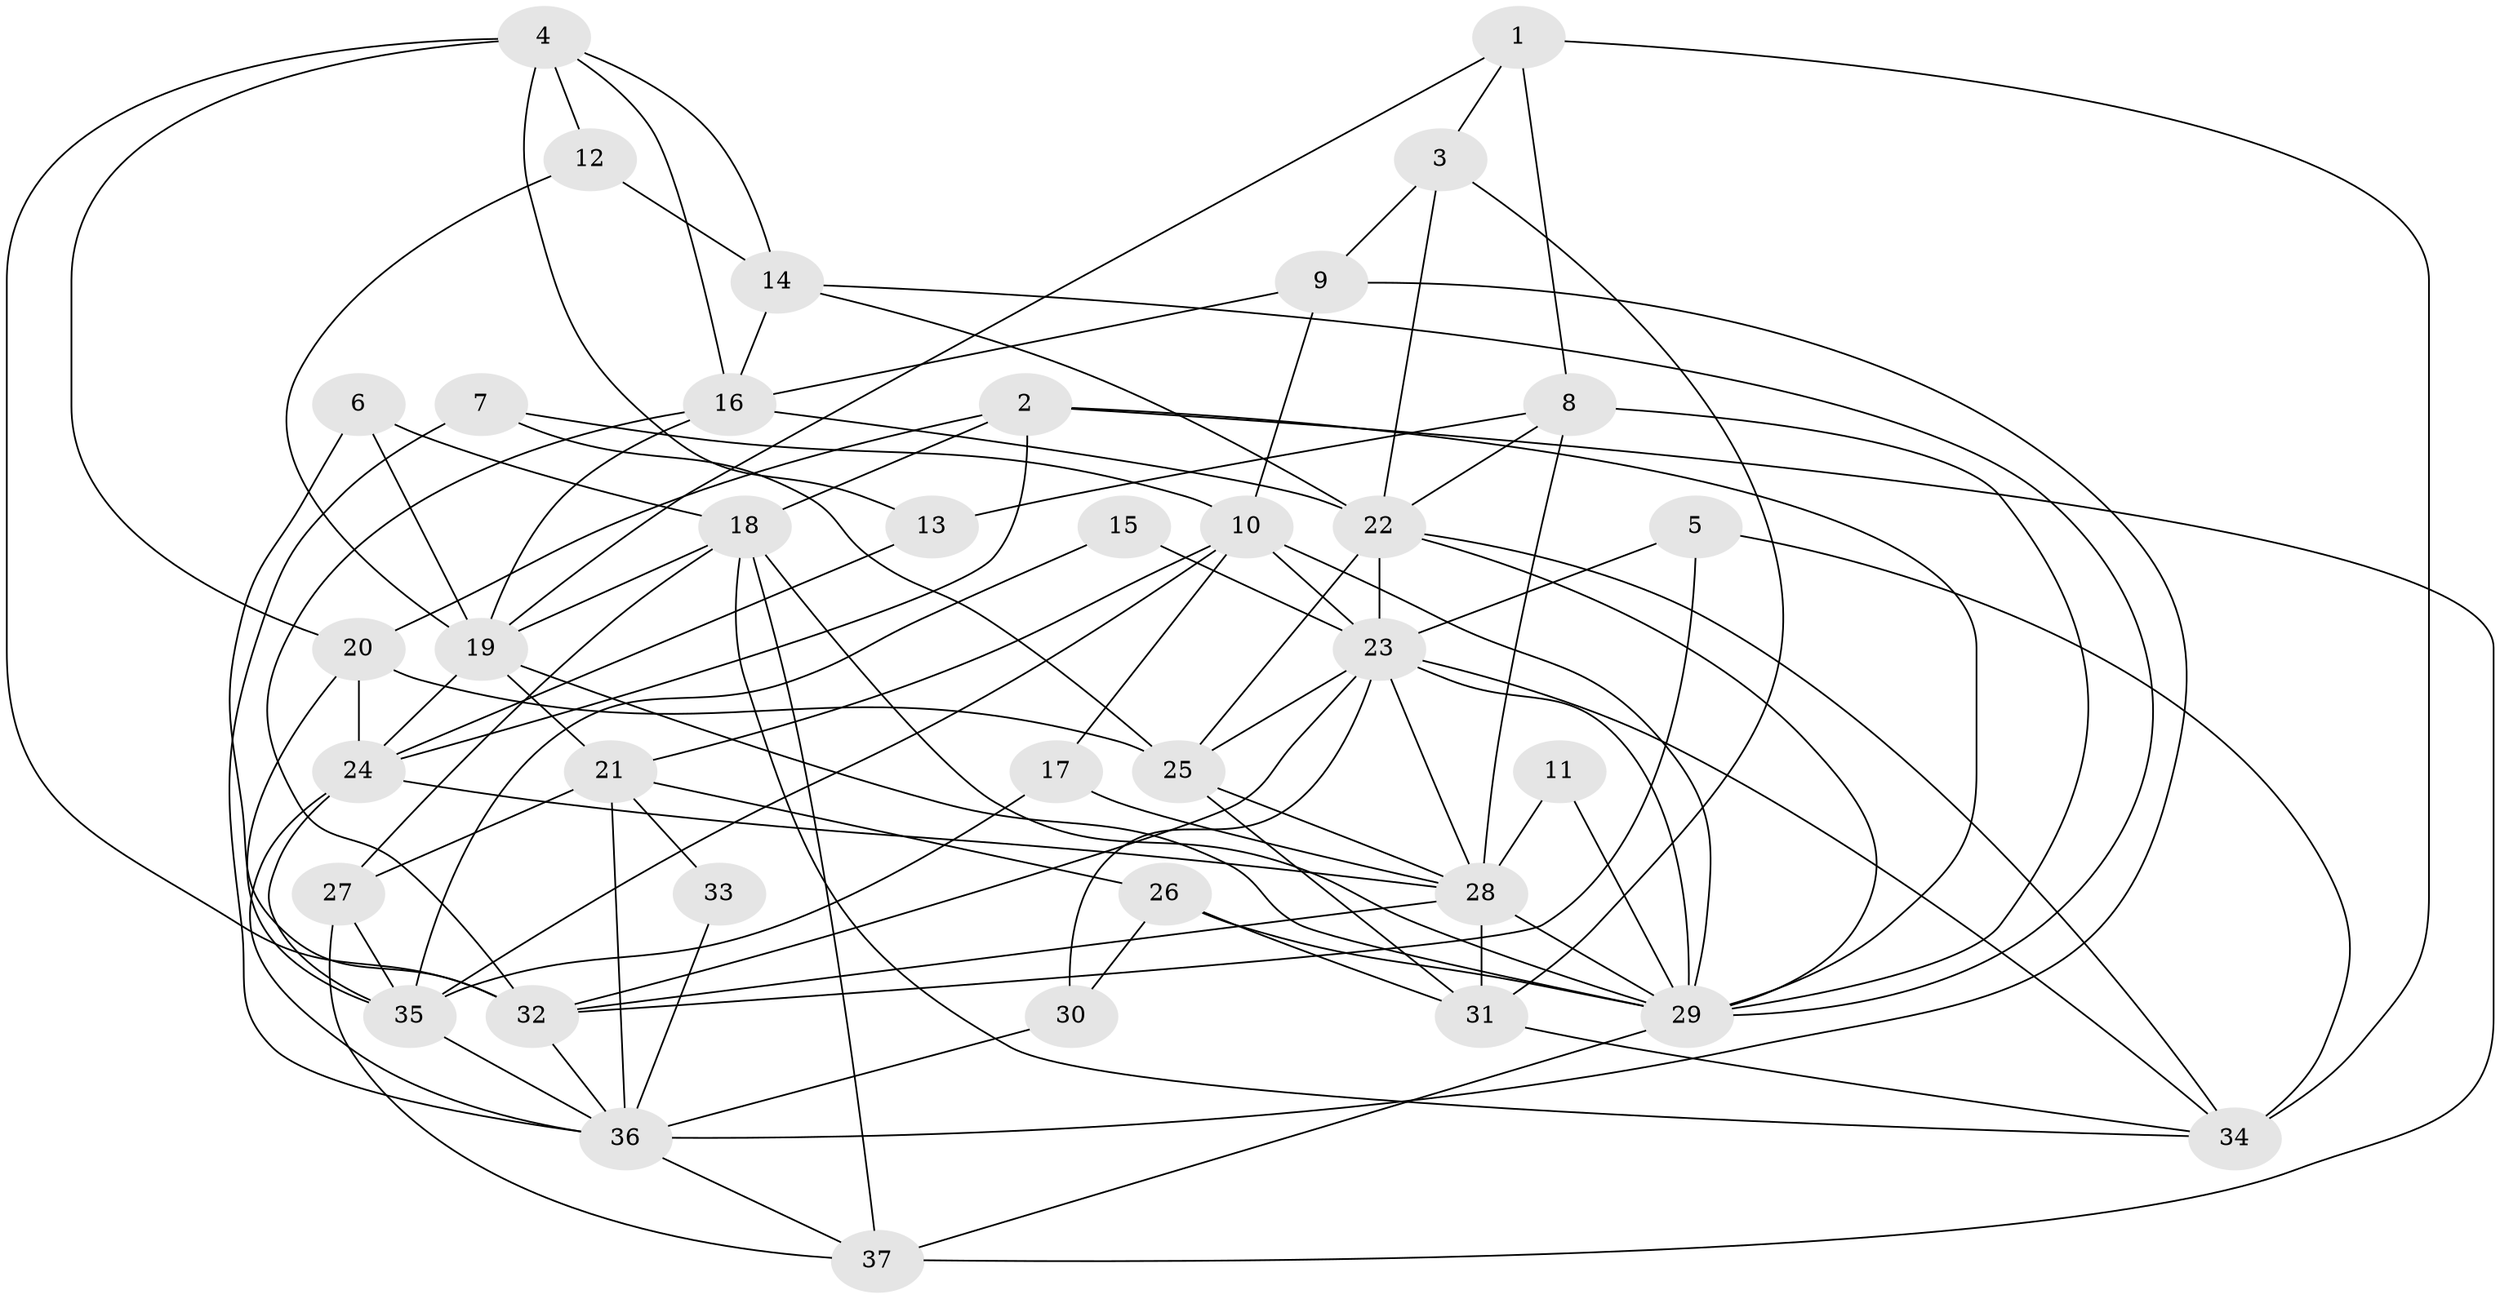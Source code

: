 // original degree distribution, {4: 0.25675675675675674, 7: 0.04054054054054054, 5: 0.22972972972972974, 2: 0.0945945945945946, 3: 0.32432432432432434, 6: 0.02702702702702703, 8: 0.02702702702702703}
// Generated by graph-tools (version 1.1) at 2025/50/03/09/25 03:50:09]
// undirected, 37 vertices, 99 edges
graph export_dot {
graph [start="1"]
  node [color=gray90,style=filled];
  1;
  2;
  3;
  4;
  5;
  6;
  7;
  8;
  9;
  10;
  11;
  12;
  13;
  14;
  15;
  16;
  17;
  18;
  19;
  20;
  21;
  22;
  23;
  24;
  25;
  26;
  27;
  28;
  29;
  30;
  31;
  32;
  33;
  34;
  35;
  36;
  37;
  1 -- 3 [weight=1.0];
  1 -- 8 [weight=1.0];
  1 -- 19 [weight=1.0];
  1 -- 34 [weight=1.0];
  2 -- 18 [weight=1.0];
  2 -- 20 [weight=1.0];
  2 -- 24 [weight=1.0];
  2 -- 29 [weight=1.0];
  2 -- 37 [weight=1.0];
  3 -- 9 [weight=1.0];
  3 -- 22 [weight=1.0];
  3 -- 31 [weight=1.0];
  4 -- 12 [weight=1.0];
  4 -- 13 [weight=1.0];
  4 -- 14 [weight=1.0];
  4 -- 16 [weight=1.0];
  4 -- 20 [weight=1.0];
  4 -- 32 [weight=1.0];
  5 -- 23 [weight=1.0];
  5 -- 32 [weight=1.0];
  5 -- 34 [weight=1.0];
  6 -- 18 [weight=1.0];
  6 -- 19 [weight=1.0];
  6 -- 32 [weight=1.0];
  7 -- 10 [weight=1.0];
  7 -- 25 [weight=1.0];
  7 -- 36 [weight=1.0];
  8 -- 13 [weight=1.0];
  8 -- 22 [weight=1.0];
  8 -- 28 [weight=2.0];
  8 -- 29 [weight=1.0];
  9 -- 10 [weight=1.0];
  9 -- 16 [weight=1.0];
  9 -- 36 [weight=1.0];
  10 -- 17 [weight=1.0];
  10 -- 21 [weight=1.0];
  10 -- 23 [weight=1.0];
  10 -- 29 [weight=1.0];
  10 -- 35 [weight=1.0];
  11 -- 28 [weight=1.0];
  11 -- 29 [weight=1.0];
  12 -- 14 [weight=1.0];
  12 -- 19 [weight=1.0];
  13 -- 24 [weight=1.0];
  14 -- 16 [weight=1.0];
  14 -- 22 [weight=1.0];
  14 -- 29 [weight=1.0];
  15 -- 23 [weight=2.0];
  15 -- 35 [weight=1.0];
  16 -- 19 [weight=1.0];
  16 -- 22 [weight=1.0];
  16 -- 32 [weight=1.0];
  17 -- 28 [weight=1.0];
  17 -- 35 [weight=1.0];
  18 -- 19 [weight=1.0];
  18 -- 27 [weight=1.0];
  18 -- 29 [weight=1.0];
  18 -- 34 [weight=1.0];
  18 -- 37 [weight=1.0];
  19 -- 21 [weight=1.0];
  19 -- 24 [weight=1.0];
  19 -- 29 [weight=1.0];
  20 -- 24 [weight=2.0];
  20 -- 25 [weight=1.0];
  20 -- 35 [weight=1.0];
  21 -- 26 [weight=1.0];
  21 -- 27 [weight=1.0];
  21 -- 33 [weight=1.0];
  21 -- 36 [weight=1.0];
  22 -- 23 [weight=1.0];
  22 -- 25 [weight=2.0];
  22 -- 29 [weight=1.0];
  22 -- 34 [weight=1.0];
  23 -- 25 [weight=2.0];
  23 -- 28 [weight=1.0];
  23 -- 29 [weight=1.0];
  23 -- 30 [weight=1.0];
  23 -- 32 [weight=1.0];
  23 -- 34 [weight=1.0];
  24 -- 28 [weight=3.0];
  24 -- 35 [weight=1.0];
  24 -- 36 [weight=1.0];
  25 -- 28 [weight=1.0];
  25 -- 31 [weight=1.0];
  26 -- 29 [weight=1.0];
  26 -- 30 [weight=1.0];
  26 -- 31 [weight=1.0];
  27 -- 35 [weight=1.0];
  27 -- 37 [weight=1.0];
  28 -- 29 [weight=1.0];
  28 -- 31 [weight=1.0];
  28 -- 32 [weight=1.0];
  29 -- 37 [weight=1.0];
  30 -- 36 [weight=1.0];
  31 -- 34 [weight=1.0];
  32 -- 36 [weight=1.0];
  33 -- 36 [weight=1.0];
  35 -- 36 [weight=1.0];
  36 -- 37 [weight=1.0];
}
